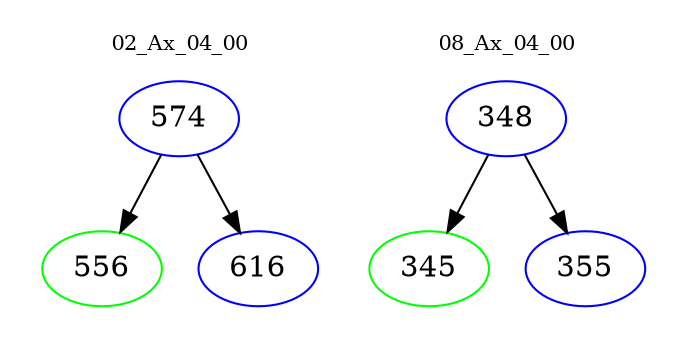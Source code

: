 digraph{
subgraph cluster_0 {
color = white
label = "02_Ax_04_00";
fontsize=10;
T0_574 [label="574", color="blue"]
T0_574 -> T0_556 [color="black"]
T0_556 [label="556", color="green"]
T0_574 -> T0_616 [color="black"]
T0_616 [label="616", color="blue"]
}
subgraph cluster_1 {
color = white
label = "08_Ax_04_00";
fontsize=10;
T1_348 [label="348", color="blue"]
T1_348 -> T1_345 [color="black"]
T1_345 [label="345", color="green"]
T1_348 -> T1_355 [color="black"]
T1_355 [label="355", color="blue"]
}
}
